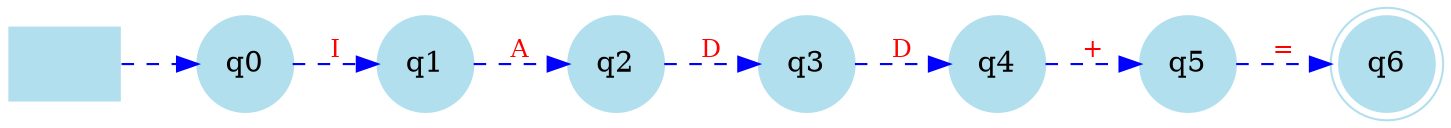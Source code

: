 digraph "automathon/Asignación/automata_17_token" {
	graph [rankdir=LR]
	node [color=lightblue2 shape=circle style=filled]
	edge [color=blue fontcolor=red fontsize=12 style=dashed]
	"" [label="" shape=plaintext]
	q6 [label=q6 shape=doublecircle]
	q4 [label=q4 shape=circle]
	q5 [label=q5 shape=circle]
	q2 [label=q2 shape=circle]
	q1 [label=q1 shape=circle]
	q0 [label=q0 shape=circle]
	q3 [label=q3 shape=circle]
	"" -> q0 [label=""]
	q0 -> q1 [label=I]
	q1 -> q2 [label=A]
	q2 -> q3 [label=D]
	q3 -> q4 [label=D]
	q4 -> q5 [label="+"]
	q5 -> q6 [label="="]
}
